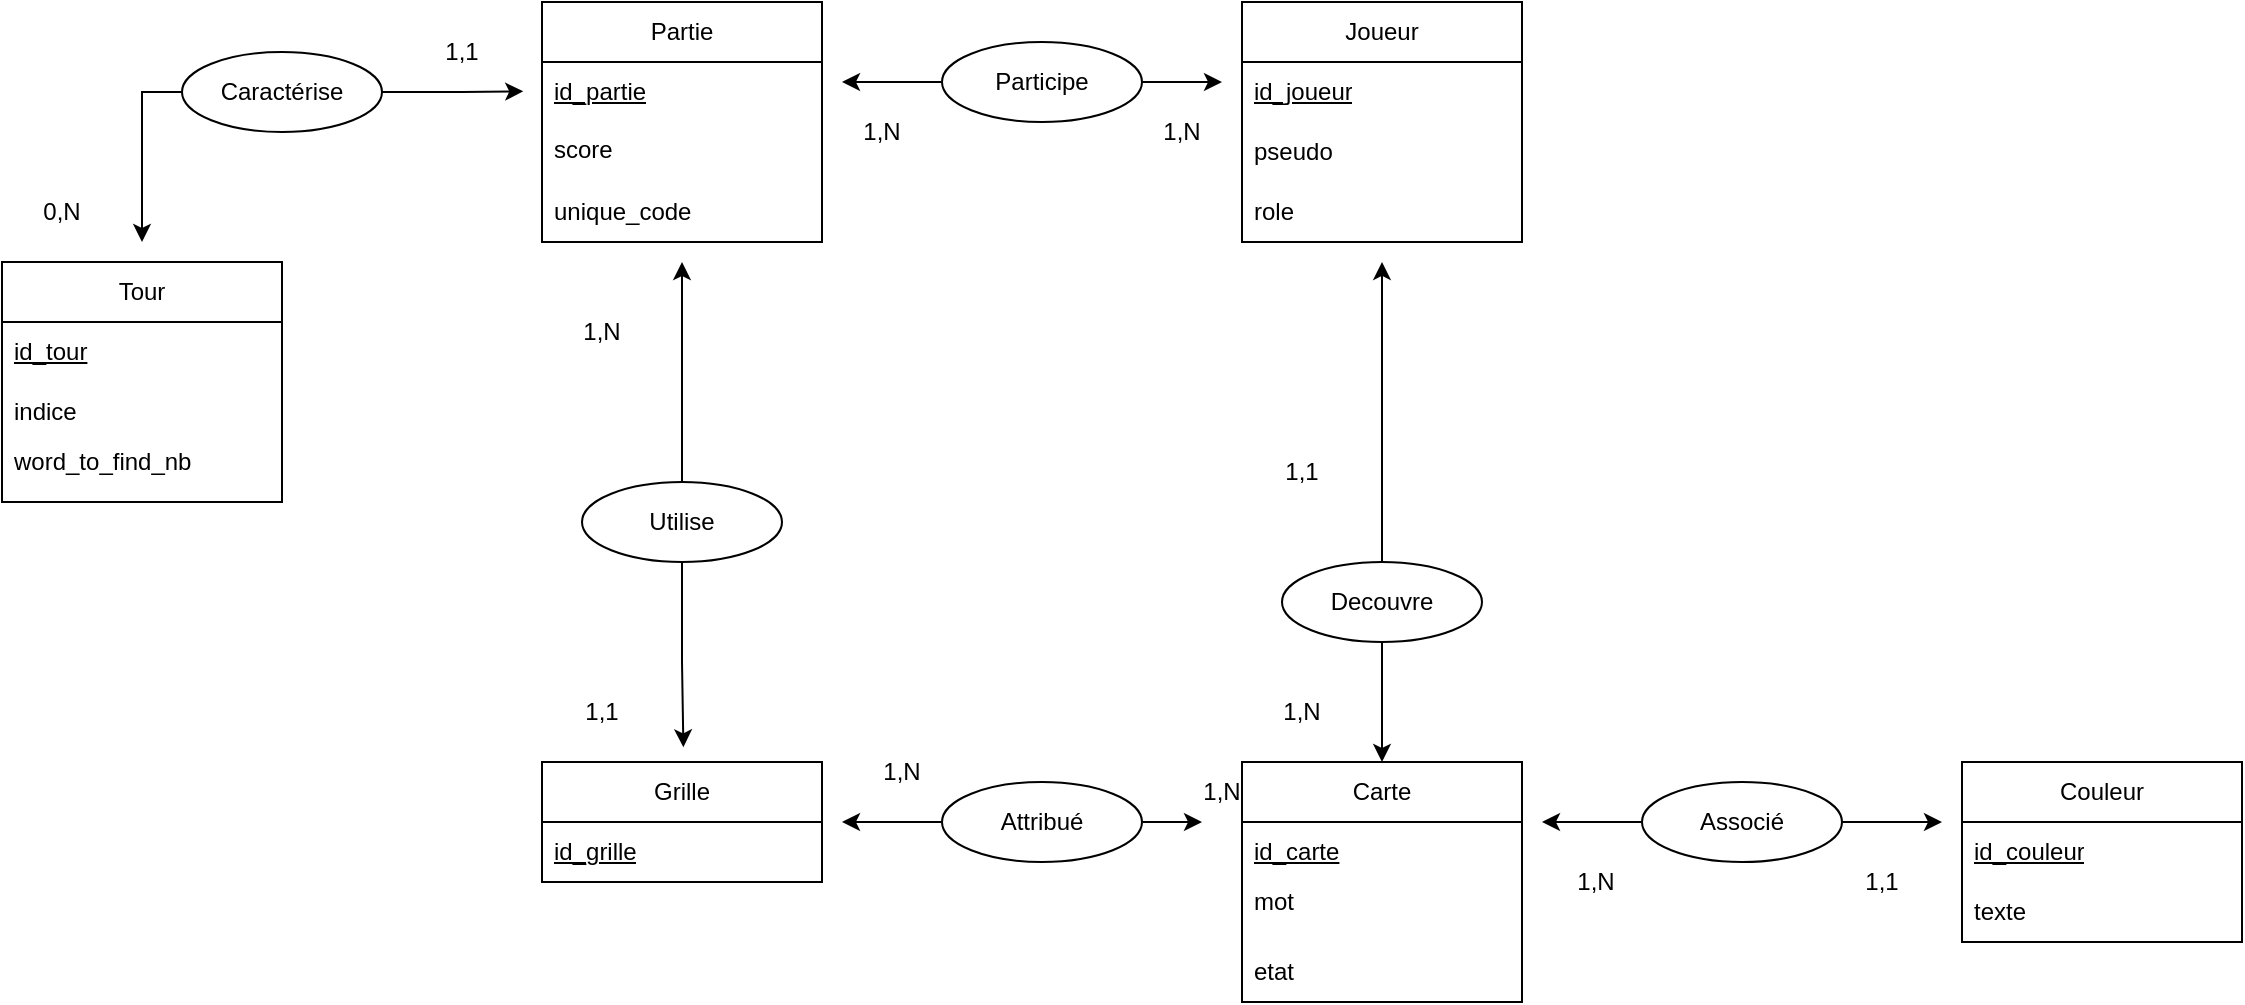 <mxfile version="24.4.14" type="github">
  <diagram name="Page-1" id="CtzkoCsJIi4qvO2qvNgw">
    <mxGraphModel dx="1434" dy="778" grid="1" gridSize="10" guides="1" tooltips="1" connect="1" arrows="1" fold="1" page="1" pageScale="1" pageWidth="827" pageHeight="1169" math="0" shadow="0">
      <root>
        <mxCell id="0" />
        <mxCell id="1" parent="0" />
        <mxCell id="U_afdEmADa3MrpLb5g1u-1" value="Partie" style="swimlane;fontStyle=0;childLayout=stackLayout;horizontal=1;startSize=30;horizontalStack=0;resizeParent=1;resizeParentMax=0;resizeLast=0;collapsible=1;marginBottom=0;whiteSpace=wrap;html=1;" parent="1" vertex="1">
          <mxGeometry x="330" width="140" height="120" as="geometry" />
        </mxCell>
        <mxCell id="U_afdEmADa3MrpLb5g1u-2" value="&lt;u&gt;id_partie&lt;/u&gt;" style="text;strokeColor=none;fillColor=none;align=left;verticalAlign=middle;spacingLeft=4;spacingRight=4;overflow=hidden;points=[[0,0.5],[1,0.5]];portConstraint=eastwest;rotatable=0;whiteSpace=wrap;html=1;" parent="U_afdEmADa3MrpLb5g1u-1" vertex="1">
          <mxGeometry y="30" width="140" height="30" as="geometry" />
        </mxCell>
        <mxCell id="BKItOkkVS1gJzPlChlT2-3" value="score&lt;div&gt;&lt;br&gt;&lt;/div&gt;" style="text;strokeColor=none;fillColor=none;spacingLeft=4;spacingRight=4;overflow=hidden;rotatable=0;points=[[0,0.5],[1,0.5]];portConstraint=eastwest;fontSize=12;whiteSpace=wrap;html=1;" vertex="1" parent="U_afdEmADa3MrpLb5g1u-1">
          <mxGeometry y="60" width="140" height="30" as="geometry" />
        </mxCell>
        <mxCell id="U_afdEmADa3MrpLb5g1u-3" value="unique_code" style="text;strokeColor=none;fillColor=none;align=left;verticalAlign=middle;spacingLeft=4;spacingRight=4;overflow=hidden;points=[[0,0.5],[1,0.5]];portConstraint=eastwest;rotatable=0;whiteSpace=wrap;html=1;" parent="U_afdEmADa3MrpLb5g1u-1" vertex="1">
          <mxGeometry y="90" width="140" height="30" as="geometry" />
        </mxCell>
        <mxCell id="U_afdEmADa3MrpLb5g1u-5" value="Grille" style="swimlane;fontStyle=0;childLayout=stackLayout;horizontal=1;startSize=30;horizontalStack=0;resizeParent=1;resizeParentMax=0;resizeLast=0;collapsible=1;marginBottom=0;whiteSpace=wrap;html=1;" parent="1" vertex="1">
          <mxGeometry x="330" y="380" width="140" height="60" as="geometry" />
        </mxCell>
        <mxCell id="U_afdEmADa3MrpLb5g1u-6" value="&lt;u&gt;id_grille&lt;/u&gt;" style="text;strokeColor=none;fillColor=none;align=left;verticalAlign=middle;spacingLeft=4;spacingRight=4;overflow=hidden;points=[[0,0.5],[1,0.5]];portConstraint=eastwest;rotatable=0;whiteSpace=wrap;html=1;" parent="U_afdEmADa3MrpLb5g1u-5" vertex="1">
          <mxGeometry y="30" width="140" height="30" as="geometry" />
        </mxCell>
        <mxCell id="U_afdEmADa3MrpLb5g1u-9" value="Carte" style="swimlane;fontStyle=0;childLayout=stackLayout;horizontal=1;startSize=30;horizontalStack=0;resizeParent=1;resizeParentMax=0;resizeLast=0;collapsible=1;marginBottom=0;whiteSpace=wrap;html=1;" parent="1" vertex="1">
          <mxGeometry x="680" y="380" width="140" height="120" as="geometry" />
        </mxCell>
        <mxCell id="U_afdEmADa3MrpLb5g1u-10" value="&lt;u&gt;id_carte&lt;/u&gt;" style="text;strokeColor=none;fillColor=none;align=left;verticalAlign=middle;spacingLeft=4;spacingRight=4;overflow=hidden;points=[[0,0.5],[1,0.5]];portConstraint=eastwest;rotatable=0;whiteSpace=wrap;html=1;" parent="U_afdEmADa3MrpLb5g1u-9" vertex="1">
          <mxGeometry y="30" width="140" height="30" as="geometry" />
        </mxCell>
        <mxCell id="U_afdEmADa3MrpLb5g1u-11" value="mot&lt;div&gt;&lt;br&gt;&lt;/div&gt;" style="text;strokeColor=none;fillColor=none;align=left;verticalAlign=middle;spacingLeft=4;spacingRight=4;overflow=hidden;points=[[0,0.5],[1,0.5]];portConstraint=eastwest;rotatable=0;whiteSpace=wrap;html=1;" parent="U_afdEmADa3MrpLb5g1u-9" vertex="1">
          <mxGeometry y="60" width="140" height="30" as="geometry" />
        </mxCell>
        <mxCell id="U_afdEmADa3MrpLb5g1u-12" value="etat" style="text;strokeColor=none;fillColor=none;align=left;verticalAlign=middle;spacingLeft=4;spacingRight=4;overflow=hidden;points=[[0,0.5],[1,0.5]];portConstraint=eastwest;rotatable=0;whiteSpace=wrap;html=1;" parent="U_afdEmADa3MrpLb5g1u-9" vertex="1">
          <mxGeometry y="90" width="140" height="30" as="geometry" />
        </mxCell>
        <mxCell id="U_afdEmADa3MrpLb5g1u-13" value="Couleur" style="swimlane;fontStyle=0;childLayout=stackLayout;horizontal=1;startSize=30;horizontalStack=0;resizeParent=1;resizeParentMax=0;resizeLast=0;collapsible=1;marginBottom=0;whiteSpace=wrap;html=1;" parent="1" vertex="1">
          <mxGeometry x="1040" y="380" width="140" height="90" as="geometry" />
        </mxCell>
        <mxCell id="U_afdEmADa3MrpLb5g1u-14" value="&lt;u style=&quot;&quot;&gt;id_couleur&lt;/u&gt;" style="text;strokeColor=none;fillColor=none;align=left;verticalAlign=middle;spacingLeft=4;spacingRight=4;overflow=hidden;points=[[0,0.5],[1,0.5]];portConstraint=eastwest;rotatable=0;whiteSpace=wrap;html=1;" parent="U_afdEmADa3MrpLb5g1u-13" vertex="1">
          <mxGeometry y="30" width="140" height="30" as="geometry" />
        </mxCell>
        <mxCell id="U_afdEmADa3MrpLb5g1u-15" value="texte" style="text;strokeColor=none;fillColor=none;align=left;verticalAlign=middle;spacingLeft=4;spacingRight=4;overflow=hidden;points=[[0,0.5],[1,0.5]];portConstraint=eastwest;rotatable=0;whiteSpace=wrap;html=1;" parent="U_afdEmADa3MrpLb5g1u-13" vertex="1">
          <mxGeometry y="60" width="140" height="30" as="geometry" />
        </mxCell>
        <mxCell id="U_afdEmADa3MrpLb5g1u-18" value="Joueur" style="swimlane;fontStyle=0;childLayout=stackLayout;horizontal=1;startSize=30;horizontalStack=0;resizeParent=1;resizeParentMax=0;resizeLast=0;collapsible=1;marginBottom=0;whiteSpace=wrap;html=1;" parent="1" vertex="1">
          <mxGeometry x="680" width="140" height="120" as="geometry" />
        </mxCell>
        <mxCell id="U_afdEmADa3MrpLb5g1u-19" value="&lt;u&gt;id_joueur&lt;/u&gt;" style="text;strokeColor=none;fillColor=none;align=left;verticalAlign=middle;spacingLeft=4;spacingRight=4;overflow=hidden;points=[[0,0.5],[1,0.5]];portConstraint=eastwest;rotatable=0;whiteSpace=wrap;html=1;" parent="U_afdEmADa3MrpLb5g1u-18" vertex="1">
          <mxGeometry y="30" width="140" height="30" as="geometry" />
        </mxCell>
        <mxCell id="U_afdEmADa3MrpLb5g1u-20" value="pseudo" style="text;strokeColor=none;fillColor=none;align=left;verticalAlign=middle;spacingLeft=4;spacingRight=4;overflow=hidden;points=[[0,0.5],[1,0.5]];portConstraint=eastwest;rotatable=0;whiteSpace=wrap;html=1;" parent="U_afdEmADa3MrpLb5g1u-18" vertex="1">
          <mxGeometry y="60" width="140" height="30" as="geometry" />
        </mxCell>
        <mxCell id="U_afdEmADa3MrpLb5g1u-21" value="role" style="text;strokeColor=none;fillColor=none;align=left;verticalAlign=middle;spacingLeft=4;spacingRight=4;overflow=hidden;points=[[0,0.5],[1,0.5]];portConstraint=eastwest;rotatable=0;whiteSpace=wrap;html=1;" parent="U_afdEmADa3MrpLb5g1u-18" vertex="1">
          <mxGeometry y="90" width="140" height="30" as="geometry" />
        </mxCell>
        <mxCell id="U_afdEmADa3MrpLb5g1u-23" value="Tour" style="swimlane;fontStyle=0;childLayout=stackLayout;horizontal=1;startSize=30;horizontalStack=0;resizeParent=1;resizeParentMax=0;resizeLast=0;collapsible=1;marginBottom=0;whiteSpace=wrap;html=1;" parent="1" vertex="1">
          <mxGeometry x="60" y="130" width="140" height="120" as="geometry" />
        </mxCell>
        <mxCell id="U_afdEmADa3MrpLb5g1u-24" value="&lt;u&gt;id_tour&lt;/u&gt;" style="text;strokeColor=none;fillColor=none;align=left;verticalAlign=middle;spacingLeft=4;spacingRight=4;overflow=hidden;points=[[0,0.5],[1,0.5]];portConstraint=eastwest;rotatable=0;whiteSpace=wrap;html=1;" parent="U_afdEmADa3MrpLb5g1u-23" vertex="1">
          <mxGeometry y="30" width="140" height="30" as="geometry" />
        </mxCell>
        <mxCell id="U_afdEmADa3MrpLb5g1u-25" value="indice" style="text;strokeColor=none;fillColor=none;align=left;verticalAlign=middle;spacingLeft=4;spacingRight=4;overflow=hidden;points=[[0,0.5],[1,0.5]];portConstraint=eastwest;rotatable=0;whiteSpace=wrap;html=1;" parent="U_afdEmADa3MrpLb5g1u-23" vertex="1">
          <mxGeometry y="60" width="140" height="30" as="geometry" />
        </mxCell>
        <mxCell id="U_afdEmADa3MrpLb5g1u-26" value="word_to_find_nb&lt;div&gt;&lt;br&gt;&lt;/div&gt;" style="text;strokeColor=none;fillColor=none;align=left;verticalAlign=middle;spacingLeft=4;spacingRight=4;overflow=hidden;points=[[0,0.5],[1,0.5]];portConstraint=eastwest;rotatable=0;whiteSpace=wrap;html=1;" parent="U_afdEmADa3MrpLb5g1u-23" vertex="1">
          <mxGeometry y="90" width="140" height="30" as="geometry" />
        </mxCell>
        <mxCell id="DvJZOeJBMo1PSdzCHPmb-26" style="edgeStyle=orthogonalEdgeStyle;rounded=0;orthogonalLoop=1;jettySize=auto;html=1;exitX=0;exitY=0.5;exitDx=0;exitDy=0;" parent="1" source="DvJZOeJBMo1PSdzCHPmb-1" edge="1">
          <mxGeometry relative="1" as="geometry">
            <mxPoint x="130" y="120" as="targetPoint" />
          </mxGeometry>
        </mxCell>
        <mxCell id="DvJZOeJBMo1PSdzCHPmb-1" value="Caractérise" style="ellipse;whiteSpace=wrap;html=1;align=center;" parent="1" vertex="1">
          <mxGeometry x="150" y="25" width="100" height="40" as="geometry" />
        </mxCell>
        <mxCell id="DvJZOeJBMo1PSdzCHPmb-21" style="edgeStyle=orthogonalEdgeStyle;rounded=0;orthogonalLoop=1;jettySize=auto;html=1;exitX=0.5;exitY=0;exitDx=0;exitDy=0;" parent="1" source="DvJZOeJBMo1PSdzCHPmb-2" edge="1">
          <mxGeometry relative="1" as="geometry">
            <mxPoint x="400" y="130" as="targetPoint" />
          </mxGeometry>
        </mxCell>
        <mxCell id="DvJZOeJBMo1PSdzCHPmb-2" value="Utilise" style="ellipse;whiteSpace=wrap;html=1;align=center;" parent="1" vertex="1">
          <mxGeometry x="350" y="240" width="100" height="40" as="geometry" />
        </mxCell>
        <mxCell id="DvJZOeJBMo1PSdzCHPmb-23" style="edgeStyle=orthogonalEdgeStyle;rounded=0;orthogonalLoop=1;jettySize=auto;html=1;exitX=0;exitY=0.5;exitDx=0;exitDy=0;" parent="1" source="DvJZOeJBMo1PSdzCHPmb-3" edge="1">
          <mxGeometry relative="1" as="geometry">
            <mxPoint x="480" y="40" as="targetPoint" />
          </mxGeometry>
        </mxCell>
        <mxCell id="DvJZOeJBMo1PSdzCHPmb-24" style="edgeStyle=orthogonalEdgeStyle;rounded=0;orthogonalLoop=1;jettySize=auto;html=1;exitX=1;exitY=0.5;exitDx=0;exitDy=0;" parent="1" source="DvJZOeJBMo1PSdzCHPmb-3" edge="1">
          <mxGeometry relative="1" as="geometry">
            <mxPoint x="670" y="40" as="targetPoint" />
          </mxGeometry>
        </mxCell>
        <mxCell id="DvJZOeJBMo1PSdzCHPmb-3" value="Participe" style="ellipse;whiteSpace=wrap;html=1;align=center;" parent="1" vertex="1">
          <mxGeometry x="530" y="20" width="100" height="40" as="geometry" />
        </mxCell>
        <mxCell id="DvJZOeJBMo1PSdzCHPmb-19" style="edgeStyle=orthogonalEdgeStyle;rounded=0;orthogonalLoop=1;jettySize=auto;html=1;exitX=1;exitY=0.5;exitDx=0;exitDy=0;" parent="1" source="DvJZOeJBMo1PSdzCHPmb-4" edge="1">
          <mxGeometry relative="1" as="geometry">
            <mxPoint x="660" y="410" as="targetPoint" />
          </mxGeometry>
        </mxCell>
        <mxCell id="DvJZOeJBMo1PSdzCHPmb-20" style="edgeStyle=orthogonalEdgeStyle;rounded=0;orthogonalLoop=1;jettySize=auto;html=1;exitX=0;exitY=0.5;exitDx=0;exitDy=0;" parent="1" source="DvJZOeJBMo1PSdzCHPmb-4" edge="1">
          <mxGeometry relative="1" as="geometry">
            <mxPoint x="480" y="410" as="targetPoint" />
          </mxGeometry>
        </mxCell>
        <mxCell id="DvJZOeJBMo1PSdzCHPmb-4" value="Attribué" style="ellipse;whiteSpace=wrap;html=1;align=center;" parent="1" vertex="1">
          <mxGeometry x="530" y="390" width="100" height="40" as="geometry" />
        </mxCell>
        <mxCell id="DvJZOeJBMo1PSdzCHPmb-12" style="edgeStyle=orthogonalEdgeStyle;rounded=0;orthogonalLoop=1;jettySize=auto;html=1;exitX=0.5;exitY=1;exitDx=0;exitDy=0;" parent="1" source="DvJZOeJBMo1PSdzCHPmb-5" target="U_afdEmADa3MrpLb5g1u-9" edge="1">
          <mxGeometry relative="1" as="geometry" />
        </mxCell>
        <mxCell id="DvJZOeJBMo1PSdzCHPmb-13" style="edgeStyle=orthogonalEdgeStyle;rounded=0;orthogonalLoop=1;jettySize=auto;html=1;exitX=0.5;exitY=0;exitDx=0;exitDy=0;entryX=0.5;entryY=1.333;entryDx=0;entryDy=0;entryPerimeter=0;" parent="1" source="DvJZOeJBMo1PSdzCHPmb-5" edge="1" target="U_afdEmADa3MrpLb5g1u-21">
          <mxGeometry relative="1" as="geometry">
            <mxPoint x="750" y="220" as="targetPoint" />
            <Array as="points">
              <mxPoint x="750" y="170" />
              <mxPoint x="750" y="170" />
            </Array>
          </mxGeometry>
        </mxCell>
        <mxCell id="DvJZOeJBMo1PSdzCHPmb-5" value="Decouvre" style="ellipse;whiteSpace=wrap;html=1;align=center;" parent="1" vertex="1">
          <mxGeometry x="700" y="280" width="100" height="40" as="geometry" />
        </mxCell>
        <mxCell id="DvJZOeJBMo1PSdzCHPmb-17" style="edgeStyle=orthogonalEdgeStyle;rounded=0;orthogonalLoop=1;jettySize=auto;html=1;exitX=0;exitY=0.5;exitDx=0;exitDy=0;" parent="1" source="DvJZOeJBMo1PSdzCHPmb-8" edge="1">
          <mxGeometry relative="1" as="geometry">
            <mxPoint x="830" y="410" as="targetPoint" />
          </mxGeometry>
        </mxCell>
        <mxCell id="DvJZOeJBMo1PSdzCHPmb-18" style="edgeStyle=orthogonalEdgeStyle;rounded=0;orthogonalLoop=1;jettySize=auto;html=1;exitX=1;exitY=0.5;exitDx=0;exitDy=0;" parent="1" source="DvJZOeJBMo1PSdzCHPmb-8" edge="1">
          <mxGeometry relative="1" as="geometry">
            <mxPoint x="1030" y="410" as="targetPoint" />
          </mxGeometry>
        </mxCell>
        <mxCell id="DvJZOeJBMo1PSdzCHPmb-8" value="Associé" style="ellipse;whiteSpace=wrap;html=1;align=center;" parent="1" vertex="1">
          <mxGeometry x="880" y="390" width="100" height="40" as="geometry" />
        </mxCell>
        <mxCell id="DvJZOeJBMo1PSdzCHPmb-22" style="edgeStyle=orthogonalEdgeStyle;rounded=0;orthogonalLoop=1;jettySize=auto;html=1;exitX=0.5;exitY=1;exitDx=0;exitDy=0;entryX=0.505;entryY=-0.122;entryDx=0;entryDy=0;entryPerimeter=0;" parent="1" source="DvJZOeJBMo1PSdzCHPmb-2" target="U_afdEmADa3MrpLb5g1u-5" edge="1">
          <mxGeometry relative="1" as="geometry" />
        </mxCell>
        <mxCell id="DvJZOeJBMo1PSdzCHPmb-25" style="edgeStyle=orthogonalEdgeStyle;rounded=0;orthogonalLoop=1;jettySize=auto;html=1;exitX=1;exitY=0.5;exitDx=0;exitDy=0;entryX=-0.067;entryY=0.489;entryDx=0;entryDy=0;entryPerimeter=0;" parent="1" source="DvJZOeJBMo1PSdzCHPmb-1" target="U_afdEmADa3MrpLb5g1u-2" edge="1">
          <mxGeometry relative="1" as="geometry" />
        </mxCell>
        <mxCell id="DvJZOeJBMo1PSdzCHPmb-28" value="0,N" style="text;html=1;align=center;verticalAlign=middle;whiteSpace=wrap;rounded=0;" parent="1" vertex="1">
          <mxGeometry x="60" y="90" width="60" height="30" as="geometry" />
        </mxCell>
        <mxCell id="DvJZOeJBMo1PSdzCHPmb-29" value="1,N" style="text;html=1;align=center;verticalAlign=middle;whiteSpace=wrap;rounded=0;" parent="1" vertex="1">
          <mxGeometry x="470" y="50" width="60" height="30" as="geometry" />
        </mxCell>
        <mxCell id="DvJZOeJBMo1PSdzCHPmb-30" value="1,N" style="text;html=1;align=center;verticalAlign=middle;whiteSpace=wrap;rounded=0;" parent="1" vertex="1">
          <mxGeometry x="620" y="50" width="60" height="30" as="geometry" />
        </mxCell>
        <mxCell id="DvJZOeJBMo1PSdzCHPmb-31" value="1,N" style="text;html=1;align=center;verticalAlign=middle;whiteSpace=wrap;rounded=0;" parent="1" vertex="1">
          <mxGeometry x="827" y="425" width="60" height="30" as="geometry" />
        </mxCell>
        <mxCell id="DvJZOeJBMo1PSdzCHPmb-32" value="1,1" style="text;html=1;align=center;verticalAlign=middle;whiteSpace=wrap;rounded=0;" parent="1" vertex="1">
          <mxGeometry x="970" y="425" width="60" height="30" as="geometry" />
        </mxCell>
        <mxCell id="DvJZOeJBMo1PSdzCHPmb-33" value="1,1" style="text;html=1;align=center;verticalAlign=middle;whiteSpace=wrap;rounded=0;" parent="1" vertex="1">
          <mxGeometry x="330" y="340" width="60" height="30" as="geometry" />
        </mxCell>
        <mxCell id="DvJZOeJBMo1PSdzCHPmb-34" value="1,N" style="text;html=1;align=center;verticalAlign=middle;whiteSpace=wrap;rounded=0;" parent="1" vertex="1">
          <mxGeometry x="330" y="150" width="60" height="30" as="geometry" />
        </mxCell>
        <mxCell id="DvJZOeJBMo1PSdzCHPmb-35" value="1,1" style="text;html=1;align=center;verticalAlign=middle;whiteSpace=wrap;rounded=0;" parent="1" vertex="1">
          <mxGeometry x="260" y="10" width="60" height="30" as="geometry" />
        </mxCell>
        <mxCell id="DvJZOeJBMo1PSdzCHPmb-36" value="1,N" style="text;html=1;align=center;verticalAlign=middle;whiteSpace=wrap;rounded=0;" parent="1" vertex="1">
          <mxGeometry x="680" y="340" width="60" height="30" as="geometry" />
        </mxCell>
        <mxCell id="DvJZOeJBMo1PSdzCHPmb-37" value="1,1" style="text;html=1;align=center;verticalAlign=middle;whiteSpace=wrap;rounded=0;" parent="1" vertex="1">
          <mxGeometry x="680" y="220" width="60" height="30" as="geometry" />
        </mxCell>
        <mxCell id="DvJZOeJBMo1PSdzCHPmb-38" value="1,N" style="text;html=1;align=center;verticalAlign=middle;whiteSpace=wrap;rounded=0;" parent="1" vertex="1">
          <mxGeometry x="640" y="380" width="60" height="30" as="geometry" />
        </mxCell>
        <mxCell id="DvJZOeJBMo1PSdzCHPmb-39" value="1,N" style="text;html=1;align=center;verticalAlign=middle;whiteSpace=wrap;rounded=0;" parent="1" vertex="1">
          <mxGeometry x="480" y="370" width="60" height="30" as="geometry" />
        </mxCell>
      </root>
    </mxGraphModel>
  </diagram>
</mxfile>
